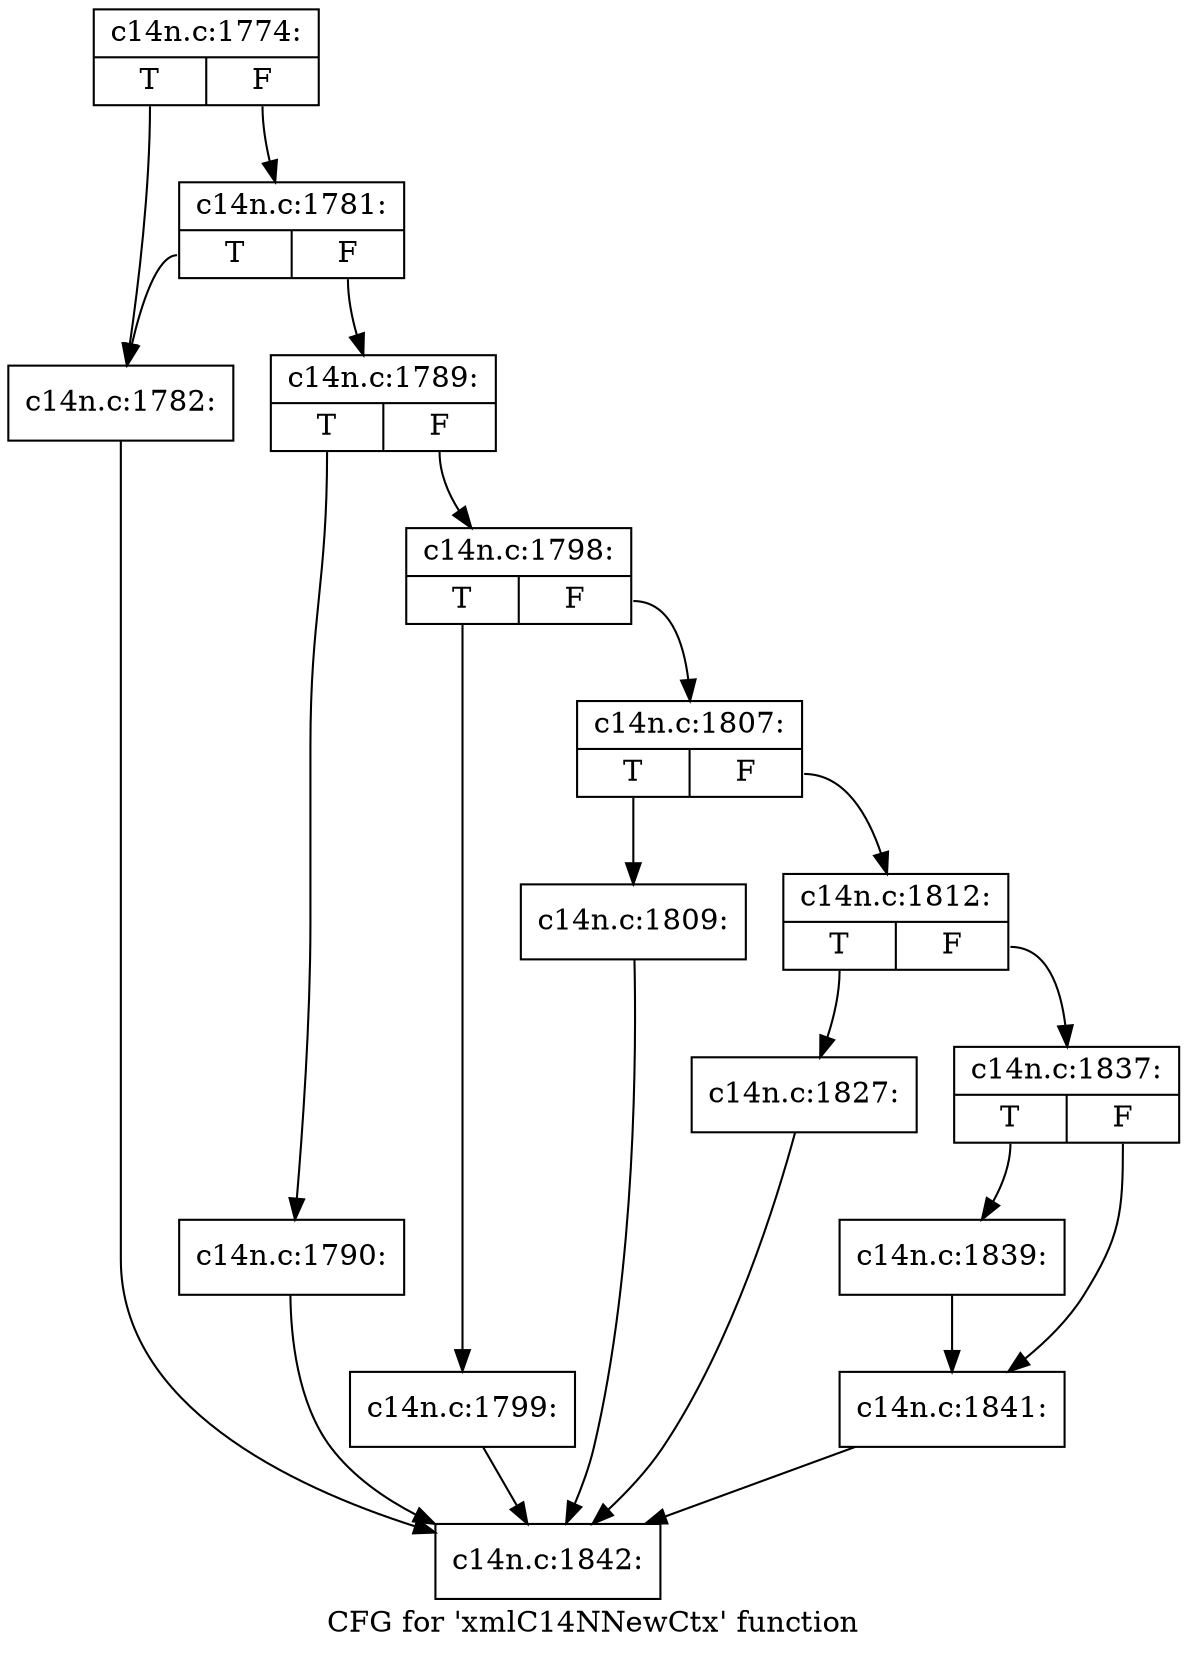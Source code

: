 digraph "CFG for 'xmlC14NNewCtx' function" {
	label="CFG for 'xmlC14NNewCtx' function";

	Node0x4a9d1a0 [shape=record,label="{c14n.c:1774:|{<s0>T|<s1>F}}"];
	Node0x4a9d1a0:s0 -> Node0x4aa0160;
	Node0x4a9d1a0:s1 -> Node0x4aa0200;
	Node0x4aa0200 [shape=record,label="{c14n.c:1781:|{<s0>T|<s1>F}}"];
	Node0x4aa0200:s0 -> Node0x4aa0160;
	Node0x4aa0200:s1 -> Node0x4aa01b0;
	Node0x4aa0160 [shape=record,label="{c14n.c:1782:}"];
	Node0x4aa0160 -> Node0x4a9c8a0;
	Node0x4aa01b0 [shape=record,label="{c14n.c:1789:|{<s0>T|<s1>F}}"];
	Node0x4aa01b0:s0 -> Node0x4aa0bf0;
	Node0x4aa01b0:s1 -> Node0x4aa0c40;
	Node0x4aa0bf0 [shape=record,label="{c14n.c:1790:}"];
	Node0x4aa0bf0 -> Node0x4a9c8a0;
	Node0x4aa0c40 [shape=record,label="{c14n.c:1798:|{<s0>T|<s1>F}}"];
	Node0x4aa0c40:s0 -> Node0x4aa1770;
	Node0x4aa0c40:s1 -> Node0x4aa17c0;
	Node0x4aa1770 [shape=record,label="{c14n.c:1799:}"];
	Node0x4aa1770 -> Node0x4a9c8a0;
	Node0x4aa17c0 [shape=record,label="{c14n.c:1807:|{<s0>T|<s1>F}}"];
	Node0x4aa17c0:s0 -> Node0x4aa4020;
	Node0x4aa17c0:s1 -> Node0x4aa4070;
	Node0x4aa4020 [shape=record,label="{c14n.c:1809:}"];
	Node0x4aa4020 -> Node0x4a9c8a0;
	Node0x4aa4070 [shape=record,label="{c14n.c:1812:|{<s0>T|<s1>F}}"];
	Node0x4aa4070:s0 -> Node0x49faaf0;
	Node0x4aa4070:s1 -> Node0x4aa67a0;
	Node0x49faaf0 [shape=record,label="{c14n.c:1827:}"];
	Node0x49faaf0 -> Node0x4a9c8a0;
	Node0x4aa67a0 [shape=record,label="{c14n.c:1837:|{<s0>T|<s1>F}}"];
	Node0x4aa67a0:s0 -> Node0x4aa76f0;
	Node0x4aa67a0:s1 -> Node0x4aa7740;
	Node0x4aa76f0 [shape=record,label="{c14n.c:1839:}"];
	Node0x4aa76f0 -> Node0x4aa7740;
	Node0x4aa7740 [shape=record,label="{c14n.c:1841:}"];
	Node0x4aa7740 -> Node0x4a9c8a0;
	Node0x4a9c8a0 [shape=record,label="{c14n.c:1842:}"];
}

